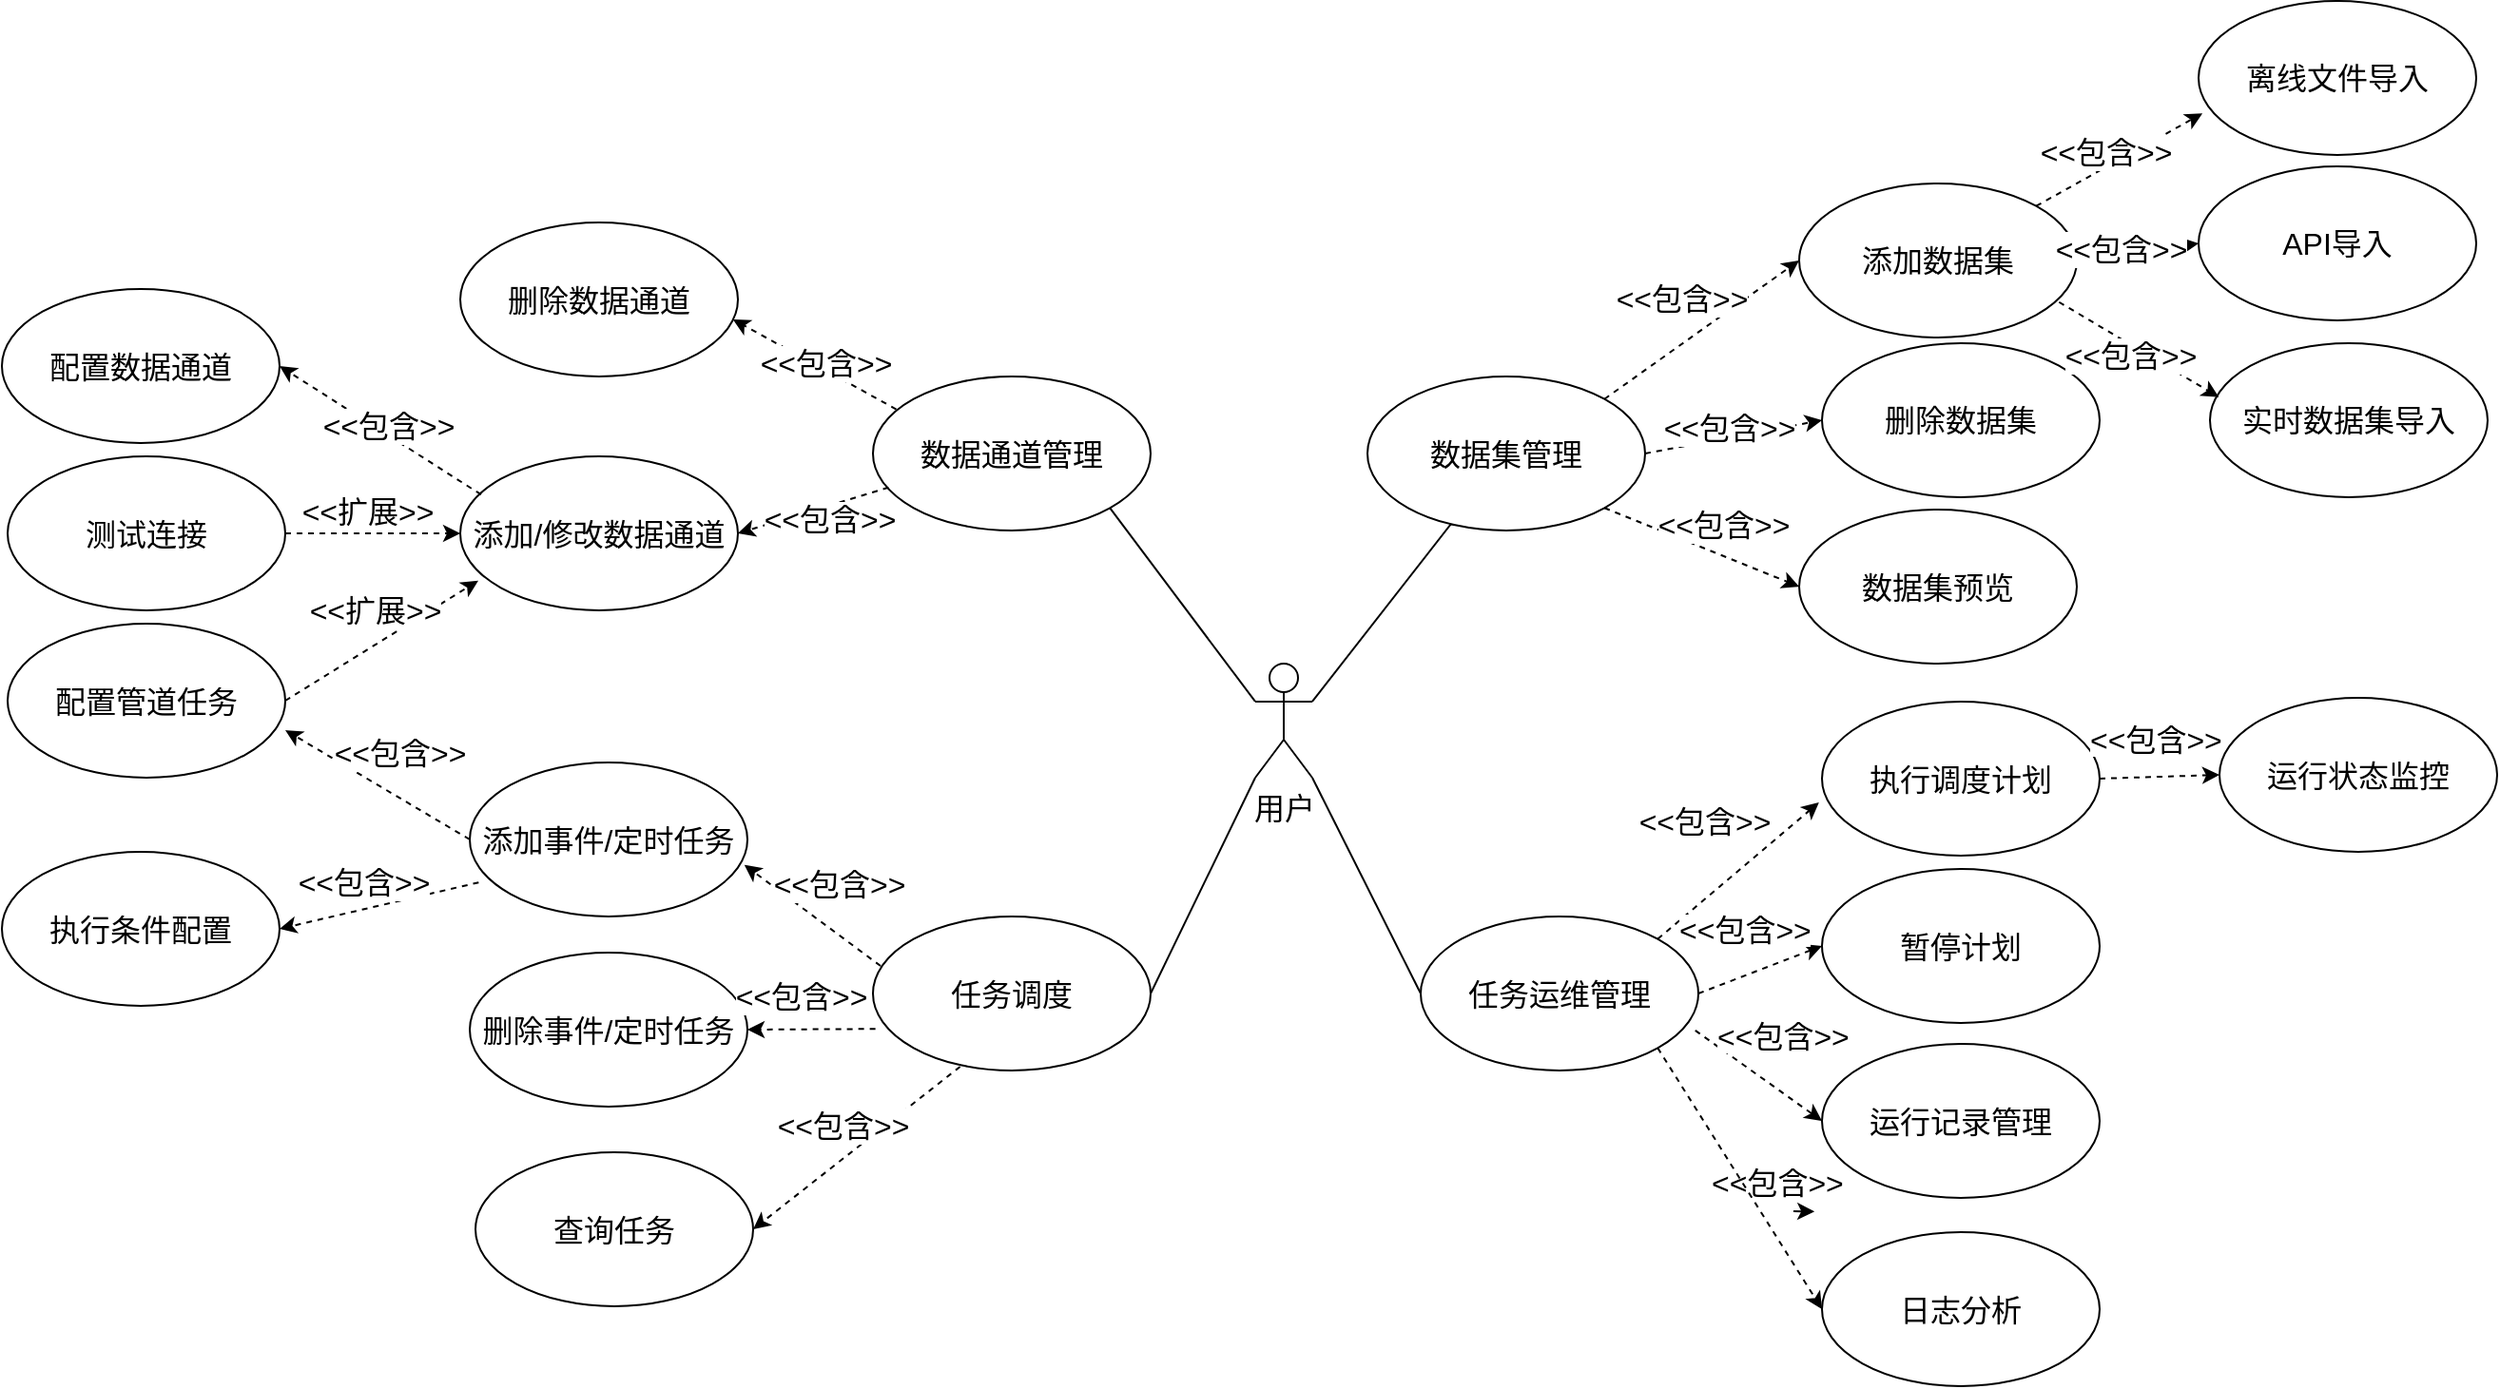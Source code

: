 <mxfile version="22.1.21" type="github">
  <diagram name="第 1 页" id="H2A7UuiulmjEr8Lp7voq">
    <mxGraphModel dx="1337" dy="776" grid="0" gridSize="10" guides="1" tooltips="1" connect="1" arrows="1" fold="1" page="1" pageScale="1" pageWidth="200000" pageHeight="200000" math="0" shadow="0">
      <root>
        <mxCell id="0" />
        <mxCell id="1" parent="0" />
        <mxCell id="GQCVSURzu6F1h6ic5kgY-14" style="edgeStyle=none;rounded=0;orthogonalLoop=1;jettySize=auto;html=1;exitX=1;exitY=0;exitDx=0;exitDy=0;entryX=0;entryY=0.5;entryDx=0;entryDy=0;dashed=1;" edge="1" parent="1" source="GQCVSURzu6F1h6ic5kgY-1" target="GQCVSURzu6F1h6ic5kgY-11">
          <mxGeometry relative="1" as="geometry" />
        </mxCell>
        <mxCell id="GQCVSURzu6F1h6ic5kgY-21" value="&lt;span style=&quot;font-size: 16px;&quot;&gt;&amp;lt;&amp;lt;包含&amp;gt;&amp;gt;&lt;/span&gt;" style="edgeLabel;html=1;align=center;verticalAlign=middle;resizable=0;points=[];" vertex="1" connectable="0" parent="GQCVSURzu6F1h6ic5kgY-14">
          <mxGeometry x="0.147" y="3" relative="1" as="geometry">
            <mxPoint x="-17" y="-9" as="offset" />
          </mxGeometry>
        </mxCell>
        <mxCell id="GQCVSURzu6F1h6ic5kgY-1" value="&lt;font style=&quot;font-size: 16px;&quot;&gt;数据集管理&lt;/font&gt;" style="ellipse;whiteSpace=wrap;html=1;" vertex="1" parent="1">
          <mxGeometry x="1114" y="302" width="146" height="81" as="geometry" />
        </mxCell>
        <mxCell id="GQCVSURzu6F1h6ic5kgY-4" style="rounded=0;orthogonalLoop=1;jettySize=auto;html=1;exitX=1;exitY=0.333;exitDx=0;exitDy=0;exitPerimeter=0;endArrow=none;endFill=0;" edge="1" parent="1" source="GQCVSURzu6F1h6ic5kgY-2" target="GQCVSURzu6F1h6ic5kgY-1">
          <mxGeometry relative="1" as="geometry" />
        </mxCell>
        <mxCell id="GQCVSURzu6F1h6ic5kgY-6" style="rounded=0;orthogonalLoop=1;jettySize=auto;html=1;exitX=0;exitY=0.333;exitDx=0;exitDy=0;exitPerimeter=0;entryX=1;entryY=1;entryDx=0;entryDy=0;endArrow=none;endFill=0;" edge="1" parent="1" source="GQCVSURzu6F1h6ic5kgY-2" target="GQCVSURzu6F1h6ic5kgY-5">
          <mxGeometry relative="1" as="geometry" />
        </mxCell>
        <mxCell id="GQCVSURzu6F1h6ic5kgY-8" style="edgeStyle=none;rounded=0;orthogonalLoop=1;jettySize=auto;html=1;exitX=0;exitY=1;exitDx=0;exitDy=0;exitPerimeter=0;entryX=1;entryY=0.5;entryDx=0;entryDy=0;endArrow=none;endFill=0;" edge="1" parent="1" source="GQCVSURzu6F1h6ic5kgY-2" target="GQCVSURzu6F1h6ic5kgY-7">
          <mxGeometry relative="1" as="geometry" />
        </mxCell>
        <mxCell id="GQCVSURzu6F1h6ic5kgY-10" style="edgeStyle=none;rounded=0;orthogonalLoop=1;jettySize=auto;html=1;exitX=1;exitY=1;exitDx=0;exitDy=0;exitPerimeter=0;entryX=0;entryY=0.5;entryDx=0;entryDy=0;endArrow=none;endFill=0;" edge="1" parent="1" source="GQCVSURzu6F1h6ic5kgY-2" target="GQCVSURzu6F1h6ic5kgY-9">
          <mxGeometry relative="1" as="geometry" />
        </mxCell>
        <mxCell id="GQCVSURzu6F1h6ic5kgY-2" value="&lt;font style=&quot;font-size: 16px;&quot;&gt;用户&lt;/font&gt;" style="shape=umlActor;verticalLabelPosition=bottom;verticalAlign=top;html=1;outlineConnect=0;" vertex="1" parent="1">
          <mxGeometry x="1055" y="453" width="30" height="60" as="geometry" />
        </mxCell>
        <mxCell id="GQCVSURzu6F1h6ic5kgY-5" value="&lt;font style=&quot;font-size: 16px;&quot;&gt;数据通道管理&lt;/font&gt;" style="ellipse;whiteSpace=wrap;html=1;" vertex="1" parent="1">
          <mxGeometry x="854" y="302" width="146" height="81" as="geometry" />
        </mxCell>
        <mxCell id="GQCVSURzu6F1h6ic5kgY-7" value="&lt;font style=&quot;font-size: 16px;&quot;&gt;任务调度&lt;/font&gt;" style="ellipse;whiteSpace=wrap;html=1;" vertex="1" parent="1">
          <mxGeometry x="854" y="586" width="146" height="81" as="geometry" />
        </mxCell>
        <mxCell id="GQCVSURzu6F1h6ic5kgY-9" value="&lt;font style=&quot;font-size: 16px;&quot;&gt;任务运维管理&lt;/font&gt;" style="ellipse;whiteSpace=wrap;html=1;" vertex="1" parent="1">
          <mxGeometry x="1142" y="586" width="146" height="81" as="geometry" />
        </mxCell>
        <mxCell id="GQCVSURzu6F1h6ic5kgY-11" value="&lt;font style=&quot;font-size: 16px;&quot;&gt;添加数据集&lt;/font&gt;" style="ellipse;whiteSpace=wrap;html=1;" vertex="1" parent="1">
          <mxGeometry x="1341" y="200.5" width="146" height="81" as="geometry" />
        </mxCell>
        <mxCell id="GQCVSURzu6F1h6ic5kgY-12" value="&lt;font style=&quot;font-size: 16px;&quot;&gt;删除数据集&lt;/font&gt;" style="ellipse;whiteSpace=wrap;html=1;" vertex="1" parent="1">
          <mxGeometry x="1353" y="284.5" width="146" height="81" as="geometry" />
        </mxCell>
        <mxCell id="GQCVSURzu6F1h6ic5kgY-13" value="&lt;font style=&quot;font-size: 16px;&quot;&gt;数据集预览&lt;/font&gt;" style="ellipse;whiteSpace=wrap;html=1;" vertex="1" parent="1">
          <mxGeometry x="1341" y="372" width="146" height="81" as="geometry" />
        </mxCell>
        <mxCell id="GQCVSURzu6F1h6ic5kgY-15" style="edgeStyle=none;rounded=0;orthogonalLoop=1;jettySize=auto;html=1;entryX=0;entryY=0.5;entryDx=0;entryDy=0;dashed=1;exitX=1;exitY=0.5;exitDx=0;exitDy=0;" edge="1" parent="1" source="GQCVSURzu6F1h6ic5kgY-1" target="GQCVSURzu6F1h6ic5kgY-12">
          <mxGeometry relative="1" as="geometry">
            <mxPoint x="1293" y="282.5" as="sourcePoint" />
            <mxPoint x="1413" y="186.5" as="targetPoint" />
          </mxGeometry>
        </mxCell>
        <mxCell id="GQCVSURzu6F1h6ic5kgY-16" style="edgeStyle=none;rounded=0;orthogonalLoop=1;jettySize=auto;html=1;entryX=0;entryY=0.5;entryDx=0;entryDy=0;dashed=1;exitX=1;exitY=1;exitDx=0;exitDy=0;" edge="1" parent="1" source="GQCVSURzu6F1h6ic5kgY-1" target="GQCVSURzu6F1h6ic5kgY-13">
          <mxGeometry relative="1" as="geometry">
            <mxPoint x="1303" y="292.5" as="sourcePoint" />
            <mxPoint x="1424" y="287.5" as="targetPoint" />
          </mxGeometry>
        </mxCell>
        <mxCell id="GQCVSURzu6F1h6ic5kgY-24" value="&lt;span style=&quot;font-size: 16px;&quot;&gt;&amp;lt;&amp;lt;包含&amp;gt;&amp;gt;&lt;/span&gt;" style="edgeLabel;html=1;align=center;verticalAlign=middle;resizable=0;points=[];" vertex="1" connectable="0" parent="1">
          <mxGeometry x="1251.004" y="264.502" as="geometry">
            <mxPoint x="53" y="64" as="offset" />
          </mxGeometry>
        </mxCell>
        <mxCell id="GQCVSURzu6F1h6ic5kgY-27" value="&lt;span style=&quot;font-size: 16px;&quot;&gt;&amp;lt;&amp;lt;包含&amp;gt;&amp;gt;&lt;/span&gt;" style="edgeLabel;html=1;align=center;verticalAlign=middle;resizable=0;points=[];" vertex="1" connectable="0" parent="1">
          <mxGeometry x="1301.001" y="379.499" as="geometry" />
        </mxCell>
        <mxCell id="GQCVSURzu6F1h6ic5kgY-28" value="&lt;font style=&quot;font-size: 16px;&quot;&gt;实时数据集导入&lt;/font&gt;" style="ellipse;whiteSpace=wrap;html=1;" vertex="1" parent="1">
          <mxGeometry x="1557" y="284.5" width="146" height="81" as="geometry" />
        </mxCell>
        <mxCell id="GQCVSURzu6F1h6ic5kgY-30" value="&lt;font style=&quot;font-size: 16px;&quot;&gt;离线文件导入&lt;/font&gt;" style="ellipse;whiteSpace=wrap;html=1;" vertex="1" parent="1">
          <mxGeometry x="1551" y="104.5" width="146" height="81" as="geometry" />
        </mxCell>
        <mxCell id="GQCVSURzu6F1h6ic5kgY-31" style="edgeStyle=none;rounded=0;orthogonalLoop=1;jettySize=auto;html=1;exitX=1;exitY=0;exitDx=0;exitDy=0;entryX=0.014;entryY=0.73;entryDx=0;entryDy=0;dashed=1;entryPerimeter=0;" edge="1" parent="1" source="GQCVSURzu6F1h6ic5kgY-11" target="GQCVSURzu6F1h6ic5kgY-30">
          <mxGeometry relative="1" as="geometry">
            <mxPoint x="1210" y="306.5" as="sourcePoint" />
            <mxPoint x="1331" y="245.5" as="targetPoint" />
          </mxGeometry>
        </mxCell>
        <mxCell id="GQCVSURzu6F1h6ic5kgY-32" value="&lt;span style=&quot;font-size: 16px;&quot;&gt;&amp;lt;&amp;lt;包含&amp;gt;&amp;gt;&lt;/span&gt;" style="edgeLabel;html=1;align=center;verticalAlign=middle;resizable=0;points=[];" vertex="1" connectable="0" parent="GQCVSURzu6F1h6ic5kgY-31">
          <mxGeometry x="0.147" y="3" relative="1" as="geometry">
            <mxPoint x="-13" y="2" as="offset" />
          </mxGeometry>
        </mxCell>
        <mxCell id="GQCVSURzu6F1h6ic5kgY-33" style="edgeStyle=none;rounded=0;orthogonalLoop=1;jettySize=auto;html=1;exitX=0.936;exitY=0.77;exitDx=0;exitDy=0;dashed=1;exitPerimeter=0;entryX=0.032;entryY=0.35;entryDx=0;entryDy=0;entryPerimeter=0;" edge="1" parent="1" source="GQCVSURzu6F1h6ic5kgY-11" target="GQCVSURzu6F1h6ic5kgY-28">
          <mxGeometry relative="1" as="geometry">
            <mxPoint x="1476" y="222.5" as="sourcePoint" />
            <mxPoint x="1585" y="318.5" as="targetPoint" />
          </mxGeometry>
        </mxCell>
        <mxCell id="GQCVSURzu6F1h6ic5kgY-34" value="&lt;span style=&quot;font-size: 16px;&quot;&gt;&amp;lt;&amp;lt;包含&amp;gt;&amp;gt;&lt;/span&gt;" style="edgeLabel;html=1;align=center;verticalAlign=middle;resizable=0;points=[];" vertex="1" connectable="0" parent="GQCVSURzu6F1h6ic5kgY-33">
          <mxGeometry x="0.147" y="3" relative="1" as="geometry">
            <mxPoint x="-13" y="2" as="offset" />
          </mxGeometry>
        </mxCell>
        <mxCell id="GQCVSURzu6F1h6ic5kgY-35" value="&lt;font style=&quot;font-size: 16px;&quot;&gt;API导入&lt;/font&gt;" style="ellipse;whiteSpace=wrap;html=1;" vertex="1" parent="1">
          <mxGeometry x="1551" y="191.5" width="146" height="81" as="geometry" />
        </mxCell>
        <mxCell id="GQCVSURzu6F1h6ic5kgY-36" style="edgeStyle=none;rounded=0;orthogonalLoop=1;jettySize=auto;html=1;exitX=1;exitY=0.5;exitDx=0;exitDy=0;entryX=0;entryY=0.5;entryDx=0;entryDy=0;dashed=1;" edge="1" parent="1" source="GQCVSURzu6F1h6ic5kgY-11" target="GQCVSURzu6F1h6ic5kgY-35">
          <mxGeometry relative="1" as="geometry">
            <mxPoint x="1476" y="222.5" as="sourcePoint" />
            <mxPoint x="1592" y="131.5" as="targetPoint" />
          </mxGeometry>
        </mxCell>
        <mxCell id="GQCVSURzu6F1h6ic5kgY-37" value="&lt;span style=&quot;font-size: 16px;&quot;&gt;&amp;lt;&amp;lt;包含&amp;gt;&amp;gt;&lt;/span&gt;" style="edgeLabel;html=1;align=center;verticalAlign=middle;resizable=0;points=[];" vertex="1" connectable="0" parent="GQCVSURzu6F1h6ic5kgY-36">
          <mxGeometry x="0.147" y="3" relative="1" as="geometry">
            <mxPoint x="-13" y="2" as="offset" />
          </mxGeometry>
        </mxCell>
        <mxCell id="GQCVSURzu6F1h6ic5kgY-39" value="&lt;font style=&quot;font-size: 16px;&quot;&gt;删除数据通道&lt;/font&gt;" style="ellipse;whiteSpace=wrap;html=1;" vertex="1" parent="1">
          <mxGeometry x="637" y="221" width="146" height="81" as="geometry" />
        </mxCell>
        <mxCell id="GQCVSURzu6F1h6ic5kgY-40" style="edgeStyle=none;rounded=0;orthogonalLoop=1;jettySize=auto;html=1;dashed=1;exitX=0.084;exitY=0.213;exitDx=0;exitDy=0;entryX=0.982;entryY=0.629;entryDx=0;entryDy=0;entryPerimeter=0;exitPerimeter=0;" edge="1" parent="1" source="GQCVSURzu6F1h6ic5kgY-5" target="GQCVSURzu6F1h6ic5kgY-39">
          <mxGeometry relative="1" as="geometry">
            <mxPoint x="868.85" y="373.97" as="sourcePoint" />
            <mxPoint x="772.0" y="327.004" as="targetPoint" />
          </mxGeometry>
        </mxCell>
        <mxCell id="GQCVSURzu6F1h6ic5kgY-41" value="&lt;span style=&quot;font-size: 16px;&quot;&gt;&amp;lt;&amp;lt;包含&amp;gt;&amp;gt;&lt;/span&gt;" style="edgeLabel;html=1;align=center;verticalAlign=middle;resizable=0;points=[];" vertex="1" connectable="0" parent="GQCVSURzu6F1h6ic5kgY-40">
          <mxGeometry x="0.147" y="3" relative="1" as="geometry">
            <mxPoint x="13" as="offset" />
          </mxGeometry>
        </mxCell>
        <mxCell id="GQCVSURzu6F1h6ic5kgY-44" value="&lt;font style=&quot;font-size: 16px;&quot;&gt;添加/修改数据通道&lt;/font&gt;" style="ellipse;whiteSpace=wrap;html=1;" vertex="1" parent="1">
          <mxGeometry x="637" y="344" width="146" height="81" as="geometry" />
        </mxCell>
        <mxCell id="GQCVSURzu6F1h6ic5kgY-45" style="edgeStyle=none;rounded=0;orthogonalLoop=1;jettySize=auto;html=1;dashed=1;exitX=0.056;exitY=0.721;exitDx=0;exitDy=0;entryX=1;entryY=0.5;entryDx=0;entryDy=0;exitPerimeter=0;" edge="1" parent="1" source="GQCVSURzu6F1h6ic5kgY-5" target="GQCVSURzu6F1h6ic5kgY-44">
          <mxGeometry relative="1" as="geometry">
            <mxPoint x="836.898" y="411.133" as="sourcePoint" />
            <mxPoint x="750.07" y="424" as="targetPoint" />
          </mxGeometry>
        </mxCell>
        <mxCell id="GQCVSURzu6F1h6ic5kgY-46" value="&lt;span style=&quot;font-size: 16px;&quot;&gt;&amp;lt;&amp;lt;包含&amp;gt;&amp;gt;&lt;/span&gt;" style="edgeLabel;html=1;align=center;verticalAlign=middle;resizable=0;points=[];" vertex="1" connectable="0" parent="GQCVSURzu6F1h6ic5kgY-45">
          <mxGeometry x="0.147" y="3" relative="1" as="geometry">
            <mxPoint x="13" as="offset" />
          </mxGeometry>
        </mxCell>
        <mxCell id="GQCVSURzu6F1h6ic5kgY-47" value="&lt;font style=&quot;font-size: 16px;&quot;&gt;配置数据通道&lt;/font&gt;" style="ellipse;whiteSpace=wrap;html=1;" vertex="1" parent="1">
          <mxGeometry x="396" y="256" width="146" height="81" as="geometry" />
        </mxCell>
        <mxCell id="GQCVSURzu6F1h6ic5kgY-48" value="&lt;font style=&quot;font-size: 16px;&quot;&gt;测试连接&lt;/font&gt;" style="ellipse;whiteSpace=wrap;html=1;" vertex="1" parent="1">
          <mxGeometry x="399" y="344" width="146" height="81" as="geometry" />
        </mxCell>
        <mxCell id="GQCVSURzu6F1h6ic5kgY-50" style="edgeStyle=none;rounded=0;orthogonalLoop=1;jettySize=auto;html=1;dashed=1;entryX=1;entryY=0.5;entryDx=0;entryDy=0;exitX=0.075;exitY=0.248;exitDx=0;exitDy=0;exitPerimeter=0;" edge="1" parent="1" source="GQCVSURzu6F1h6ic5kgY-44" target="GQCVSURzu6F1h6ic5kgY-47">
          <mxGeometry relative="1" as="geometry">
            <mxPoint x="658" y="356" as="sourcePoint" />
            <mxPoint x="779" y="278" as="targetPoint" />
          </mxGeometry>
        </mxCell>
        <mxCell id="GQCVSURzu6F1h6ic5kgY-51" value="&lt;span style=&quot;font-size: 16px;&quot;&gt;&amp;lt;&amp;lt;包含&amp;gt;&amp;gt;&lt;/span&gt;" style="edgeLabel;html=1;align=center;verticalAlign=middle;resizable=0;points=[];" vertex="1" connectable="0" parent="GQCVSURzu6F1h6ic5kgY-50">
          <mxGeometry x="0.147" y="3" relative="1" as="geometry">
            <mxPoint x="13" as="offset" />
          </mxGeometry>
        </mxCell>
        <mxCell id="GQCVSURzu6F1h6ic5kgY-52" style="edgeStyle=none;rounded=0;orthogonalLoop=1;jettySize=auto;html=1;dashed=1;exitX=1;exitY=0.5;exitDx=0;exitDy=0;entryX=0;entryY=0.5;entryDx=0;entryDy=0;" edge="1" parent="1" source="GQCVSURzu6F1h6ic5kgY-48" target="GQCVSURzu6F1h6ic5kgY-44">
          <mxGeometry relative="1" as="geometry">
            <mxPoint x="854" y="361" as="sourcePoint" />
            <mxPoint x="629.066" y="392.974" as="targetPoint" />
          </mxGeometry>
        </mxCell>
        <mxCell id="GQCVSURzu6F1h6ic5kgY-53" value="&lt;span style=&quot;font-size: 16px;&quot;&gt;&amp;lt;&amp;lt;扩展&amp;gt;&amp;gt;&lt;/span&gt;" style="edgeLabel;html=1;align=center;verticalAlign=middle;resizable=0;points=[];" vertex="1" connectable="0" parent="GQCVSURzu6F1h6ic5kgY-52">
          <mxGeometry x="0.147" y="3" relative="1" as="geometry">
            <mxPoint x="-10" y="-9" as="offset" />
          </mxGeometry>
        </mxCell>
        <mxCell id="GQCVSURzu6F1h6ic5kgY-55" value="&lt;font style=&quot;font-size: 16px;&quot;&gt;配置管道任务&lt;/font&gt;" style="ellipse;whiteSpace=wrap;html=1;" vertex="1" parent="1">
          <mxGeometry x="399" y="432" width="146" height="81" as="geometry" />
        </mxCell>
        <mxCell id="GQCVSURzu6F1h6ic5kgY-62" style="edgeStyle=none;rounded=0;orthogonalLoop=1;jettySize=auto;html=1;dashed=1;exitX=1;exitY=0.5;exitDx=0;exitDy=0;entryX=0.065;entryY=0.807;entryDx=0;entryDy=0;entryPerimeter=0;" edge="1" parent="1" source="GQCVSURzu6F1h6ic5kgY-55" target="GQCVSURzu6F1h6ic5kgY-44">
          <mxGeometry relative="1" as="geometry">
            <mxPoint x="561" y="403" as="sourcePoint" />
            <mxPoint x="647" y="395" as="targetPoint" />
          </mxGeometry>
        </mxCell>
        <mxCell id="GQCVSURzu6F1h6ic5kgY-63" value="&lt;span style=&quot;font-size: 16px;&quot;&gt;&amp;lt;&amp;lt;扩展&amp;gt;&amp;gt;&lt;/span&gt;" style="edgeLabel;html=1;align=center;verticalAlign=middle;resizable=0;points=[];" vertex="1" connectable="0" parent="GQCVSURzu6F1h6ic5kgY-62">
          <mxGeometry x="0.147" y="3" relative="1" as="geometry">
            <mxPoint x="-10" y="-9" as="offset" />
          </mxGeometry>
        </mxCell>
        <mxCell id="GQCVSURzu6F1h6ic5kgY-64" style="edgeStyle=none;rounded=0;orthogonalLoop=1;jettySize=auto;html=1;exitX=0;exitY=0.5;exitDx=0;exitDy=0;" edge="1" parent="1" source="GQCVSURzu6F1h6ic5kgY-9" target="GQCVSURzu6F1h6ic5kgY-9">
          <mxGeometry relative="1" as="geometry" />
        </mxCell>
        <mxCell id="GQCVSURzu6F1h6ic5kgY-65" value="&lt;font style=&quot;font-size: 16px;&quot;&gt;添加事件/定时任务&lt;/font&gt;" style="ellipse;whiteSpace=wrap;html=1;" vertex="1" parent="1">
          <mxGeometry x="642" y="505" width="146" height="81" as="geometry" />
        </mxCell>
        <mxCell id="GQCVSURzu6F1h6ic5kgY-67" value="&lt;font style=&quot;font-size: 16px;&quot;&gt;删除事件/定时任务&lt;/font&gt;" style="ellipse;whiteSpace=wrap;html=1;" vertex="1" parent="1">
          <mxGeometry x="642" y="605" width="146" height="81" as="geometry" />
        </mxCell>
        <mxCell id="GQCVSURzu6F1h6ic5kgY-68" style="edgeStyle=none;rounded=0;orthogonalLoop=1;jettySize=auto;html=1;dashed=1;entryX=0.989;entryY=0.665;entryDx=0;entryDy=0;entryPerimeter=0;" edge="1" parent="1" target="GQCVSURzu6F1h6ic5kgY-65">
          <mxGeometry relative="1" as="geometry">
            <mxPoint x="858" y="612" as="sourcePoint" />
            <mxPoint x="778" y="561" as="targetPoint" />
          </mxGeometry>
        </mxCell>
        <mxCell id="GQCVSURzu6F1h6ic5kgY-69" value="&lt;span style=&quot;font-size: 16px;&quot;&gt;&amp;lt;&amp;lt;包含&amp;gt;&amp;gt;&lt;/span&gt;" style="edgeLabel;html=1;align=center;verticalAlign=middle;resizable=0;points=[];" vertex="1" connectable="0" parent="GQCVSURzu6F1h6ic5kgY-68">
          <mxGeometry x="0.147" y="3" relative="1" as="geometry">
            <mxPoint x="20" y="-15" as="offset" />
          </mxGeometry>
        </mxCell>
        <mxCell id="GQCVSURzu6F1h6ic5kgY-70" style="edgeStyle=none;rounded=0;orthogonalLoop=1;jettySize=auto;html=1;dashed=1;entryX=1;entryY=0.5;entryDx=0;entryDy=0;exitX=0.009;exitY=0.73;exitDx=0;exitDy=0;exitPerimeter=0;" edge="1" parent="1" source="GQCVSURzu6F1h6ic5kgY-7" target="GQCVSURzu6F1h6ic5kgY-67">
          <mxGeometry relative="1" as="geometry">
            <mxPoint x="868" y="622" as="sourcePoint" />
            <mxPoint x="792" y="592" as="targetPoint" />
          </mxGeometry>
        </mxCell>
        <mxCell id="GQCVSURzu6F1h6ic5kgY-71" value="&lt;span style=&quot;font-size: 16px;&quot;&gt;&amp;lt;&amp;lt;包含&amp;gt;&amp;gt;&lt;/span&gt;" style="edgeLabel;html=1;align=center;verticalAlign=middle;resizable=0;points=[];" vertex="1" connectable="0" parent="GQCVSURzu6F1h6ic5kgY-70">
          <mxGeometry x="0.147" y="3" relative="1" as="geometry">
            <mxPoint x="-1" y="-21" as="offset" />
          </mxGeometry>
        </mxCell>
        <mxCell id="GQCVSURzu6F1h6ic5kgY-76" style="edgeStyle=none;rounded=0;orthogonalLoop=1;jettySize=auto;html=1;dashed=1;entryX=0.989;entryY=0.665;entryDx=0;entryDy=0;entryPerimeter=0;exitX=0;exitY=0.5;exitDx=0;exitDy=0;" edge="1" parent="1" source="GQCVSURzu6F1h6ic5kgY-65">
          <mxGeometry relative="1" as="geometry">
            <mxPoint x="617" y="523" as="sourcePoint" />
            <mxPoint x="545" y="488" as="targetPoint" />
          </mxGeometry>
        </mxCell>
        <mxCell id="GQCVSURzu6F1h6ic5kgY-77" value="&lt;span style=&quot;font-size: 16px;&quot;&gt;&amp;lt;&amp;lt;包含&amp;gt;&amp;gt;&lt;/span&gt;" style="edgeLabel;html=1;align=center;verticalAlign=middle;resizable=0;points=[];" vertex="1" connectable="0" parent="GQCVSURzu6F1h6ic5kgY-76">
          <mxGeometry x="0.147" y="3" relative="1" as="geometry">
            <mxPoint x="20" y="-15" as="offset" />
          </mxGeometry>
        </mxCell>
        <mxCell id="GQCVSURzu6F1h6ic5kgY-78" value="&lt;font style=&quot;font-size: 16px;&quot;&gt;查询任务&lt;/font&gt;" style="ellipse;whiteSpace=wrap;html=1;" vertex="1" parent="1">
          <mxGeometry x="645" y="710" width="146" height="81" as="geometry" />
        </mxCell>
        <mxCell id="GQCVSURzu6F1h6ic5kgY-79" style="edgeStyle=none;rounded=0;orthogonalLoop=1;jettySize=auto;html=1;dashed=1;entryX=1;entryY=0.5;entryDx=0;entryDy=0;exitX=0.314;exitY=0.975;exitDx=0;exitDy=0;exitPerimeter=0;" edge="1" parent="1" source="GQCVSURzu6F1h6ic5kgY-7" target="GQCVSURzu6F1h6ic5kgY-78">
          <mxGeometry relative="1" as="geometry">
            <mxPoint x="865" y="655" as="sourcePoint" />
            <mxPoint x="798" y="656" as="targetPoint" />
          </mxGeometry>
        </mxCell>
        <mxCell id="GQCVSURzu6F1h6ic5kgY-80" value="&lt;span style=&quot;font-size: 16px;&quot;&gt;&amp;lt;&amp;lt;包含&amp;gt;&amp;gt;&lt;/span&gt;" style="edgeLabel;html=1;align=center;verticalAlign=middle;resizable=0;points=[];" vertex="1" connectable="0" parent="GQCVSURzu6F1h6ic5kgY-79">
          <mxGeometry x="0.147" y="3" relative="1" as="geometry">
            <mxPoint x="-1" y="-21" as="offset" />
          </mxGeometry>
        </mxCell>
        <mxCell id="GQCVSURzu6F1h6ic5kgY-81" value="&lt;span style=&quot;font-size: 16px;&quot;&gt;执行条件配置&lt;/span&gt;" style="ellipse;whiteSpace=wrap;html=1;" vertex="1" parent="1">
          <mxGeometry x="396" y="552" width="146" height="81" as="geometry" />
        </mxCell>
        <mxCell id="GQCVSURzu6F1h6ic5kgY-82" style="edgeStyle=none;rounded=0;orthogonalLoop=1;jettySize=auto;html=1;dashed=1;entryX=1;entryY=0.5;entryDx=0;entryDy=0;exitX=0.032;exitY=0.779;exitDx=0;exitDy=0;exitPerimeter=0;" edge="1" parent="1" source="GQCVSURzu6F1h6ic5kgY-65" target="GQCVSURzu6F1h6ic5kgY-81">
          <mxGeometry relative="1" as="geometry">
            <mxPoint x="652" y="556" as="sourcePoint" />
            <mxPoint x="555" y="498" as="targetPoint" />
          </mxGeometry>
        </mxCell>
        <mxCell id="GQCVSURzu6F1h6ic5kgY-83" value="&lt;span style=&quot;font-size: 16px;&quot;&gt;&amp;lt;&amp;lt;包含&amp;gt;&amp;gt;&lt;/span&gt;" style="edgeLabel;html=1;align=center;verticalAlign=middle;resizable=0;points=[];" vertex="1" connectable="0" parent="GQCVSURzu6F1h6ic5kgY-82">
          <mxGeometry x="0.147" y="3" relative="1" as="geometry">
            <mxPoint x="-2" y="-17" as="offset" />
          </mxGeometry>
        </mxCell>
        <mxCell id="GQCVSURzu6F1h6ic5kgY-84" value="&lt;font style=&quot;font-size: 16px;&quot;&gt;执行调度计划&lt;/font&gt;" style="ellipse;whiteSpace=wrap;html=1;" vertex="1" parent="1">
          <mxGeometry x="1353" y="473" width="146" height="81" as="geometry" />
        </mxCell>
        <mxCell id="GQCVSURzu6F1h6ic5kgY-85" value="&lt;font style=&quot;font-size: 16px;&quot;&gt;暂停计划&lt;/font&gt;" style="ellipse;whiteSpace=wrap;html=1;" vertex="1" parent="1">
          <mxGeometry x="1353" y="561" width="146" height="81" as="geometry" />
        </mxCell>
        <mxCell id="GQCVSURzu6F1h6ic5kgY-86" value="&lt;font style=&quot;font-size: 16px;&quot;&gt;运行记录管理&lt;/font&gt;" style="ellipse;whiteSpace=wrap;html=1;" vertex="1" parent="1">
          <mxGeometry x="1353" y="653" width="146" height="81" as="geometry" />
        </mxCell>
        <mxCell id="GQCVSURzu6F1h6ic5kgY-87" value="&lt;font style=&quot;font-size: 16px;&quot;&gt;日志分析&lt;/font&gt;" style="ellipse;whiteSpace=wrap;html=1;" vertex="1" parent="1">
          <mxGeometry x="1353" y="752" width="146" height="81" as="geometry" />
        </mxCell>
        <mxCell id="GQCVSURzu6F1h6ic5kgY-89" style="edgeStyle=none;rounded=0;orthogonalLoop=1;jettySize=auto;html=1;entryX=-0.011;entryY=0.655;entryDx=0;entryDy=0;dashed=1;exitX=1;exitY=0;exitDx=0;exitDy=0;entryPerimeter=0;" edge="1" parent="1" source="GQCVSURzu6F1h6ic5kgY-9" target="GQCVSURzu6F1h6ic5kgY-84">
          <mxGeometry relative="1" as="geometry">
            <mxPoint x="1249" y="381" as="sourcePoint" />
            <mxPoint x="1351" y="423" as="targetPoint" />
          </mxGeometry>
        </mxCell>
        <mxCell id="GQCVSURzu6F1h6ic5kgY-90" value="&lt;span style=&quot;font-size: 16px;&quot;&gt;&amp;lt;&amp;lt;包含&amp;gt;&amp;gt;&lt;/span&gt;" style="edgeLabel;html=1;align=center;verticalAlign=middle;resizable=0;points=[];" vertex="1" connectable="0" parent="1">
          <mxGeometry x="1318.001" y="386.999" as="geometry">
            <mxPoint x="-27" y="149" as="offset" />
          </mxGeometry>
        </mxCell>
        <mxCell id="GQCVSURzu6F1h6ic5kgY-91" style="edgeStyle=none;rounded=0;orthogonalLoop=1;jettySize=auto;html=1;entryX=0;entryY=0.5;entryDx=0;entryDy=0;dashed=1;exitX=1;exitY=0.5;exitDx=0;exitDy=0;" edge="1" parent="1" source="GQCVSURzu6F1h6ic5kgY-9" target="GQCVSURzu6F1h6ic5kgY-85">
          <mxGeometry relative="1" as="geometry">
            <mxPoint x="1278.0" y="715.5" as="sourcePoint" />
            <mxPoint x="1353" y="613" as="targetPoint" />
          </mxGeometry>
        </mxCell>
        <mxCell id="GQCVSURzu6F1h6ic5kgY-92" style="edgeStyle=none;rounded=0;orthogonalLoop=1;jettySize=auto;html=1;entryX=0;entryY=0.5;entryDx=0;entryDy=0;dashed=1;exitX=0.989;exitY=0.74;exitDx=0;exitDy=0;exitPerimeter=0;" edge="1" parent="1" source="GQCVSURzu6F1h6ic5kgY-9" target="GQCVSURzu6F1h6ic5kgY-86">
          <mxGeometry relative="1" as="geometry">
            <mxPoint x="1287" y="618" as="sourcePoint" />
            <mxPoint x="1373" y="534" as="targetPoint" />
          </mxGeometry>
        </mxCell>
        <mxCell id="GQCVSURzu6F1h6ic5kgY-97" value="&lt;span style=&quot;color: rgb(0, 0, 0); font-family: Helvetica; font-size: 16px; font-style: normal; font-variant-ligatures: normal; font-variant-caps: normal; font-weight: 400; letter-spacing: normal; orphans: 2; text-align: center; text-indent: 0px; text-transform: none; widows: 2; word-spacing: 0px; -webkit-text-stroke-width: 0px; background-color: rgb(255, 255, 255); text-decoration-style: initial; text-decoration-color: initial; float: none; display: inline !important;&quot;&gt;&amp;lt;&amp;lt;包含&amp;gt;&amp;gt;&lt;/span&gt;" style="text;whiteSpace=wrap;html=1;" vertex="1" parent="1">
          <mxGeometry x="1276" y="577" width="90" height="31" as="geometry" />
        </mxCell>
        <mxCell id="GQCVSURzu6F1h6ic5kgY-98" value="&lt;span style=&quot;color: rgb(0, 0, 0); font-family: Helvetica; font-size: 16px; font-style: normal; font-variant-ligatures: normal; font-variant-caps: normal; font-weight: 400; letter-spacing: normal; orphans: 2; text-align: center; text-indent: 0px; text-transform: none; widows: 2; word-spacing: 0px; -webkit-text-stroke-width: 0px; background-color: rgb(255, 255, 255); text-decoration-style: initial; text-decoration-color: initial; float: none; display: inline !important;&quot;&gt;&amp;lt;&amp;lt;包含&amp;gt;&amp;gt;&lt;/span&gt;" style="text;whiteSpace=wrap;html=1;" vertex="1" parent="1">
          <mxGeometry x="1296" y="633" width="90" height="31" as="geometry" />
        </mxCell>
        <mxCell id="GQCVSURzu6F1h6ic5kgY-99" value="&lt;span style=&quot;color: rgb(0, 0, 0); font-family: Helvetica; font-size: 16px; font-style: normal; font-variant-ligatures: normal; font-variant-caps: normal; font-weight: 400; letter-spacing: normal; orphans: 2; text-align: center; text-indent: 0px; text-transform: none; widows: 2; word-spacing: 0px; -webkit-text-stroke-width: 0px; background-color: rgb(255, 255, 255); text-decoration-style: initial; text-decoration-color: initial; float: none; display: inline !important;&quot;&gt;&amp;lt;&amp;lt;包含&amp;gt;&amp;gt;&lt;/span&gt;" style="text;whiteSpace=wrap;html=1;" vertex="1" parent="1">
          <mxGeometry x="1293" y="710" width="90" height="31" as="geometry" />
        </mxCell>
        <mxCell id="GQCVSURzu6F1h6ic5kgY-100" style="edgeStyle=none;rounded=0;orthogonalLoop=1;jettySize=auto;html=1;entryX=0;entryY=0.5;entryDx=0;entryDy=0;dashed=1;exitX=1;exitY=1;exitDx=0;exitDy=0;" edge="1" parent="1" source="GQCVSURzu6F1h6ic5kgY-9" target="GQCVSURzu6F1h6ic5kgY-87">
          <mxGeometry relative="1" as="geometry">
            <mxPoint x="1277" y="608" as="sourcePoint" />
            <mxPoint x="1361" y="536" as="targetPoint" />
          </mxGeometry>
        </mxCell>
        <mxCell id="GQCVSURzu6F1h6ic5kgY-101" style="edgeStyle=none;rounded=0;orthogonalLoop=1;jettySize=auto;html=1;exitX=0.5;exitY=1;exitDx=0;exitDy=0;entryX=0.623;entryY=1.005;entryDx=0;entryDy=0;entryPerimeter=0;" edge="1" parent="1" source="GQCVSURzu6F1h6ic5kgY-99" target="GQCVSURzu6F1h6ic5kgY-99">
          <mxGeometry relative="1" as="geometry" />
        </mxCell>
        <mxCell id="GQCVSURzu6F1h6ic5kgY-102" value="&lt;font style=&quot;font-size: 16px;&quot;&gt;运行状态监控&lt;/font&gt;" style="ellipse;whiteSpace=wrap;html=1;" vertex="1" parent="1">
          <mxGeometry x="1562" y="471" width="146" height="81" as="geometry" />
        </mxCell>
        <mxCell id="GQCVSURzu6F1h6ic5kgY-103" style="edgeStyle=none;rounded=0;orthogonalLoop=1;jettySize=auto;html=1;entryX=0;entryY=0.5;entryDx=0;entryDy=0;dashed=1;exitX=1;exitY=0.5;exitDx=0;exitDy=0;" edge="1" parent="1" source="GQCVSURzu6F1h6ic5kgY-84" target="GQCVSURzu6F1h6ic5kgY-102">
          <mxGeometry relative="1" as="geometry">
            <mxPoint x="1277" y="608" as="sourcePoint" />
            <mxPoint x="1361" y="536" as="targetPoint" />
          </mxGeometry>
        </mxCell>
        <mxCell id="GQCVSURzu6F1h6ic5kgY-104" value="&lt;span style=&quot;color: rgb(0, 0, 0); font-family: Helvetica; font-size: 16px; font-style: normal; font-variant-ligatures: normal; font-variant-caps: normal; font-weight: 400; letter-spacing: normal; orphans: 2; text-align: center; text-indent: 0px; text-transform: none; widows: 2; word-spacing: 0px; -webkit-text-stroke-width: 0px; background-color: rgb(255, 255, 255); text-decoration-style: initial; text-decoration-color: initial; float: none; display: inline !important;&quot;&gt;&amp;lt;&amp;lt;包含&amp;gt;&amp;gt;&lt;/span&gt;" style="text;whiteSpace=wrap;html=1;" vertex="1" parent="1">
          <mxGeometry x="1492" y="477" width="90" height="31" as="geometry" />
        </mxCell>
      </root>
    </mxGraphModel>
  </diagram>
</mxfile>
